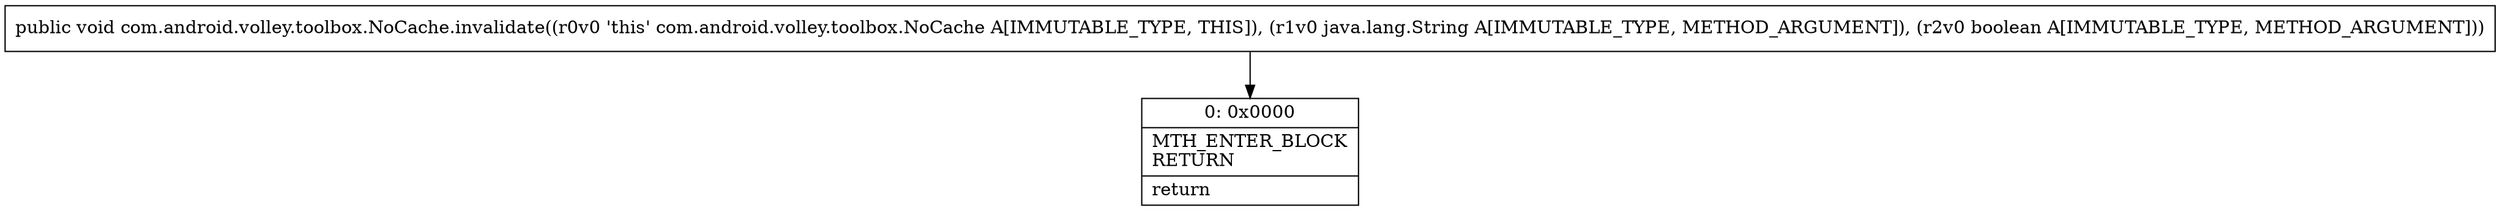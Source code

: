 digraph "CFG forcom.android.volley.toolbox.NoCache.invalidate(Ljava\/lang\/String;Z)V" {
Node_0 [shape=record,label="{0\:\ 0x0000|MTH_ENTER_BLOCK\lRETURN\l|return\l}"];
MethodNode[shape=record,label="{public void com.android.volley.toolbox.NoCache.invalidate((r0v0 'this' com.android.volley.toolbox.NoCache A[IMMUTABLE_TYPE, THIS]), (r1v0 java.lang.String A[IMMUTABLE_TYPE, METHOD_ARGUMENT]), (r2v0 boolean A[IMMUTABLE_TYPE, METHOD_ARGUMENT])) }"];
MethodNode -> Node_0;
}

